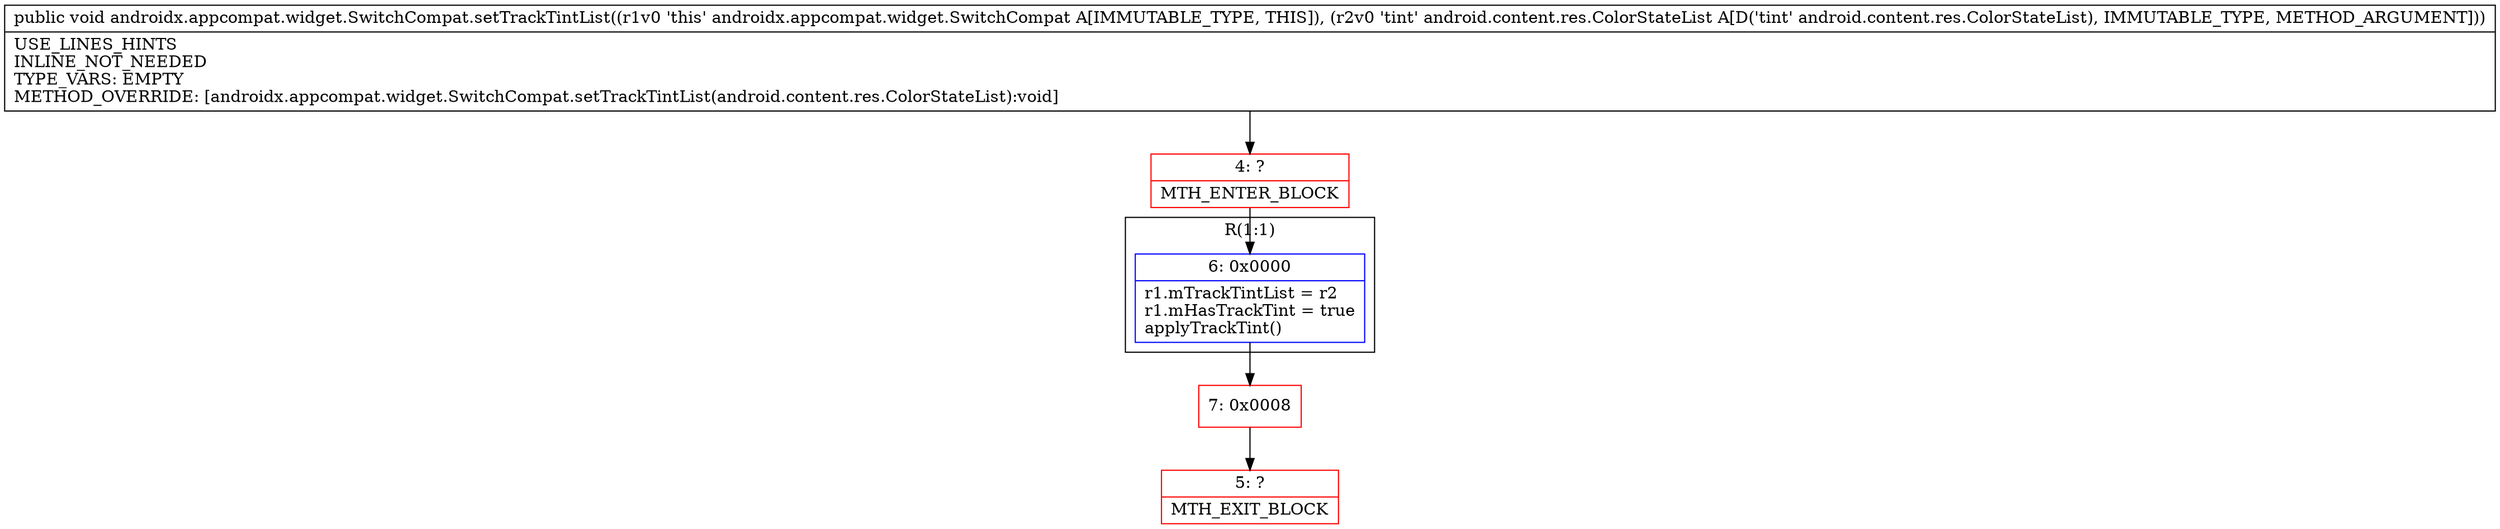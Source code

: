 digraph "CFG forandroidx.appcompat.widget.SwitchCompat.setTrackTintList(Landroid\/content\/res\/ColorStateList;)V" {
subgraph cluster_Region_1762807427 {
label = "R(1:1)";
node [shape=record,color=blue];
Node_6 [shape=record,label="{6\:\ 0x0000|r1.mTrackTintList = r2\lr1.mHasTrackTint = true\lapplyTrackTint()\l}"];
}
Node_4 [shape=record,color=red,label="{4\:\ ?|MTH_ENTER_BLOCK\l}"];
Node_7 [shape=record,color=red,label="{7\:\ 0x0008}"];
Node_5 [shape=record,color=red,label="{5\:\ ?|MTH_EXIT_BLOCK\l}"];
MethodNode[shape=record,label="{public void androidx.appcompat.widget.SwitchCompat.setTrackTintList((r1v0 'this' androidx.appcompat.widget.SwitchCompat A[IMMUTABLE_TYPE, THIS]), (r2v0 'tint' android.content.res.ColorStateList A[D('tint' android.content.res.ColorStateList), IMMUTABLE_TYPE, METHOD_ARGUMENT]))  | USE_LINES_HINTS\lINLINE_NOT_NEEDED\lTYPE_VARS: EMPTY\lMETHOD_OVERRIDE: [androidx.appcompat.widget.SwitchCompat.setTrackTintList(android.content.res.ColorStateList):void]\l}"];
MethodNode -> Node_4;Node_6 -> Node_7;
Node_4 -> Node_6;
Node_7 -> Node_5;
}

